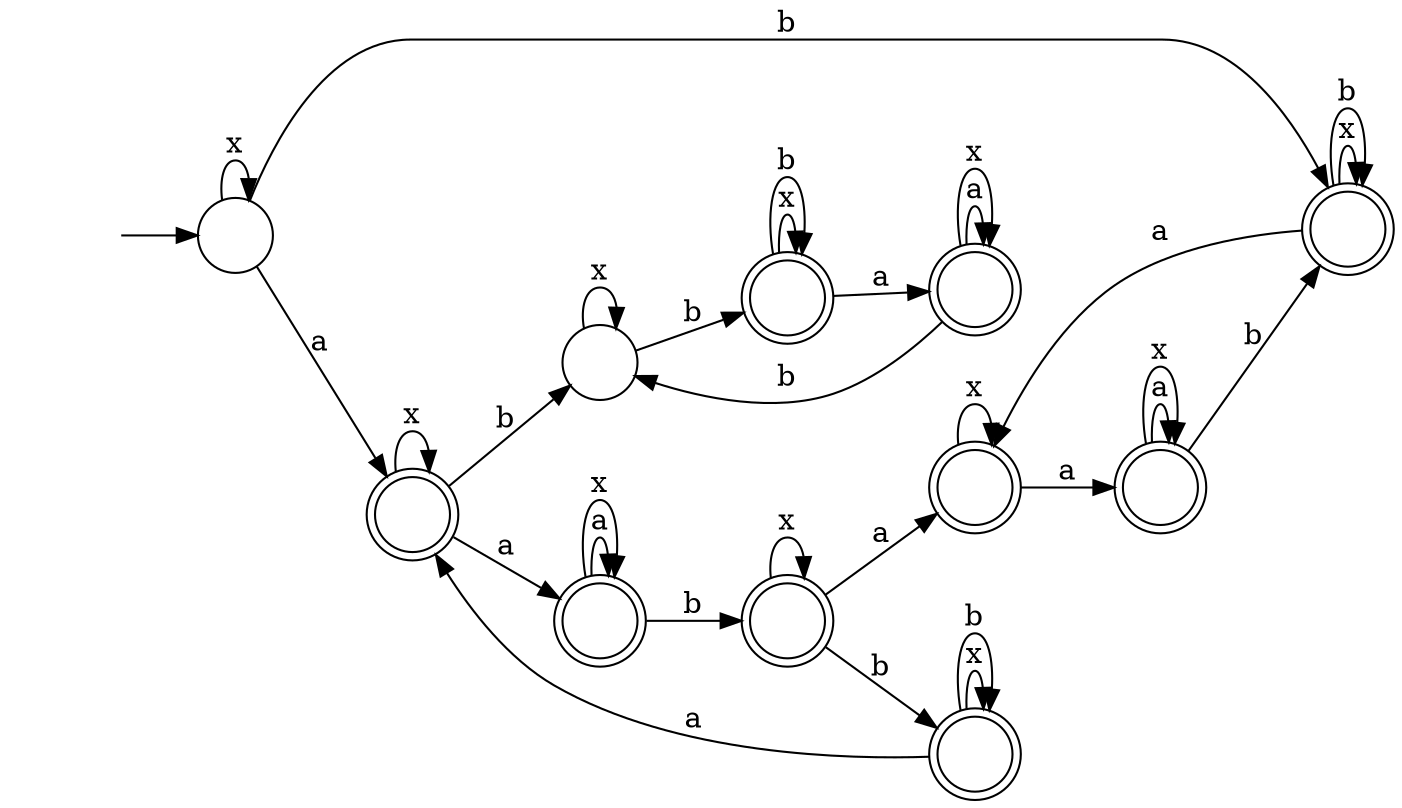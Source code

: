 digraph Automaton {
  rankdir = LR;
  0 [shape=circle,label=""];
  0 -> 0 [label="x"]
  0 -> 3 [label="b"]
  1 [shape=doublecircle,label=""];
  1 -> 2 [label="a"]
  1 -> 1 [label="x"]
  1 -> 1 [label="b"]
  2 [shape=doublecircle,label=""];
  2 -> 9 [label="a"]
  2 -> 2 [label="x"]
  3 [shape=doublecircle,label=""];
  3 -> 8 [label="a"]
  3 -> 3 [label="x"]
  3 -> 3 [label="b"]
  4 [shape=doublecircle,label=""];
  4 -> 5 [label="a"]
  4 -> 4 [label="x"]
  4 -> 0 [label="b"]
  5 [shape=doublecircle,label=""];
  5 -> 5 [label="a"]
  5 -> 5 [label="x"]
  5 -> 6 [label="b"]
  6 [shape=doublecircle,label=""];
  6 -> 2 [label="a"]
  6 -> 6 [label="x"]
  6 -> 10 [label="b"]
  7 [shape=circle,label=""];
  initial [shape=plaintext,label=""];
  initial -> 7
  7 -> 4 [label="a"]
  7 -> 7 [label="x"]
  7 -> 1 [label="b"]
  8 [shape=doublecircle,label=""];
  8 -> 8 [label="a"]
  8 -> 8 [label="x"]
  8 -> 0 [label="b"]
  9 [shape=doublecircle,label=""];
  9 -> 9 [label="a"]
  9 -> 9 [label="x"]
  9 -> 1 [label="b"]
  10 [shape=doublecircle,label=""];
  10 -> 4 [label="a"]
  10 -> 10 [label="x"]
  10 -> 10 [label="b"]
}
